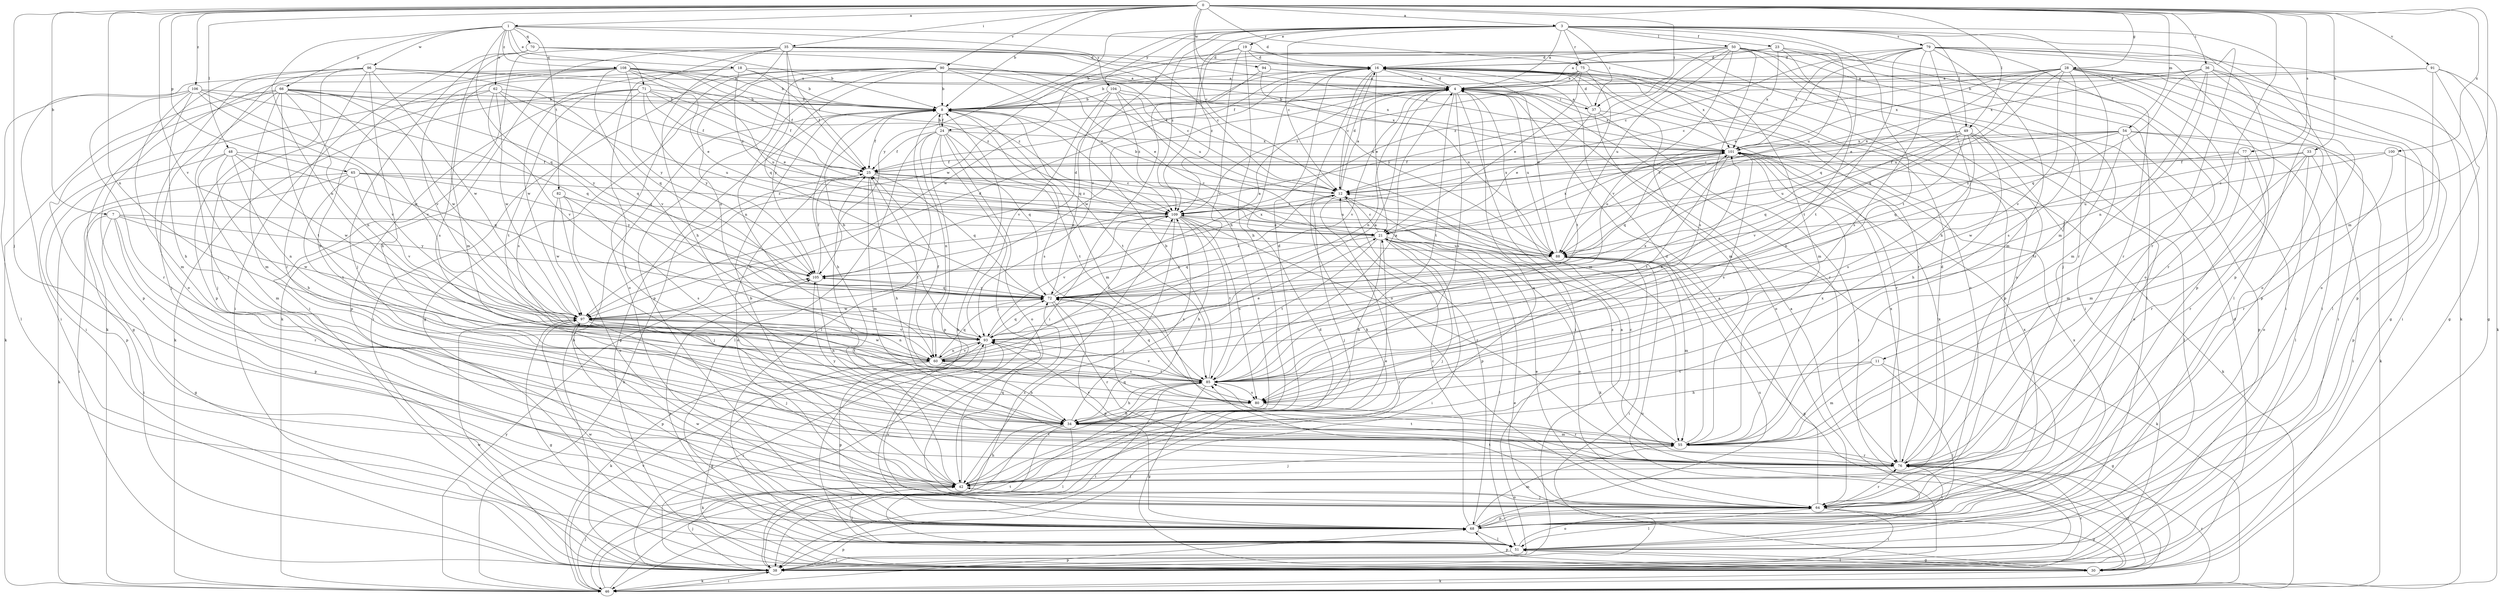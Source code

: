 strict digraph  {
0;
1;
3;
4;
7;
8;
11;
12;
16;
18;
19;
21;
23;
24;
25;
28;
30;
33;
34;
35;
36;
37;
38;
42;
46;
48;
49;
50;
51;
54;
55;
60;
62;
64;
65;
66;
68;
70;
71;
72;
75;
76;
77;
79;
80;
82;
85;
88;
90;
91;
93;
94;
96;
97;
100;
101;
104;
105;
106;
108;
109;
0 -> 1  [label=a];
0 -> 3  [label=a];
0 -> 7  [label=b];
0 -> 8  [label=b];
0 -> 11  [label=c];
0 -> 12  [label=c];
0 -> 28  [label=g];
0 -> 33  [label=h];
0 -> 35  [label=i];
0 -> 36  [label=i];
0 -> 37  [label=i];
0 -> 42  [label=j];
0 -> 48  [label=l];
0 -> 49  [label=l];
0 -> 54  [label=m];
0 -> 55  [label=m];
0 -> 60  [label=n];
0 -> 65  [label=p];
0 -> 75  [label=r];
0 -> 77  [label=s];
0 -> 90  [label=v];
0 -> 91  [label=v];
0 -> 93  [label=v];
0 -> 94  [label=w];
0 -> 100  [label=x];
0 -> 106  [label=z];
1 -> 16  [label=d];
1 -> 18  [label=e];
1 -> 60  [label=n];
1 -> 62  [label=o];
1 -> 66  [label=p];
1 -> 70  [label=q];
1 -> 71  [label=q];
1 -> 72  [label=q];
1 -> 82  [label=t];
1 -> 96  [label=w];
1 -> 104  [label=y];
1 -> 108  [label=z];
3 -> 4  [label=a];
3 -> 12  [label=c];
3 -> 19  [label=e];
3 -> 23  [label=f];
3 -> 34  [label=h];
3 -> 37  [label=i];
3 -> 49  [label=l];
3 -> 50  [label=l];
3 -> 55  [label=m];
3 -> 68  [label=p];
3 -> 75  [label=r];
3 -> 76  [label=r];
3 -> 79  [label=s];
3 -> 85  [label=t];
3 -> 88  [label=u];
3 -> 93  [label=v];
3 -> 97  [label=w];
3 -> 104  [label=y];
3 -> 105  [label=y];
3 -> 109  [label=z];
4 -> 8  [label=b];
4 -> 16  [label=d];
4 -> 24  [label=f];
4 -> 37  [label=i];
4 -> 38  [label=i];
4 -> 60  [label=n];
4 -> 76  [label=r];
4 -> 80  [label=s];
4 -> 85  [label=t];
4 -> 88  [label=u];
4 -> 93  [label=v];
4 -> 97  [label=w];
4 -> 101  [label=x];
7 -> 21  [label=e];
7 -> 30  [label=g];
7 -> 38  [label=i];
7 -> 68  [label=p];
7 -> 76  [label=r];
7 -> 97  [label=w];
7 -> 105  [label=y];
8 -> 24  [label=f];
8 -> 25  [label=f];
8 -> 30  [label=g];
8 -> 34  [label=h];
8 -> 51  [label=l];
8 -> 55  [label=m];
8 -> 80  [label=s];
8 -> 85  [label=t];
11 -> 30  [label=g];
11 -> 34  [label=h];
11 -> 51  [label=l];
11 -> 55  [label=m];
11 -> 85  [label=t];
12 -> 4  [label=a];
12 -> 8  [label=b];
12 -> 16  [label=d];
12 -> 38  [label=i];
12 -> 42  [label=j];
12 -> 46  [label=k];
12 -> 68  [label=p];
12 -> 101  [label=x];
12 -> 109  [label=z];
16 -> 4  [label=a];
16 -> 8  [label=b];
16 -> 12  [label=c];
16 -> 21  [label=e];
16 -> 46  [label=k];
16 -> 55  [label=m];
16 -> 64  [label=o];
16 -> 68  [label=p];
16 -> 76  [label=r];
18 -> 4  [label=a];
18 -> 8  [label=b];
18 -> 25  [label=f];
18 -> 93  [label=v];
18 -> 97  [label=w];
18 -> 109  [label=z];
19 -> 16  [label=d];
19 -> 34  [label=h];
19 -> 64  [label=o];
19 -> 76  [label=r];
19 -> 93  [label=v];
19 -> 97  [label=w];
19 -> 109  [label=z];
21 -> 12  [label=c];
21 -> 34  [label=h];
21 -> 38  [label=i];
21 -> 42  [label=j];
21 -> 51  [label=l];
21 -> 64  [label=o];
21 -> 72  [label=q];
21 -> 85  [label=t];
21 -> 88  [label=u];
21 -> 101  [label=x];
23 -> 8  [label=b];
23 -> 16  [label=d];
23 -> 38  [label=i];
23 -> 72  [label=q];
23 -> 85  [label=t];
23 -> 101  [label=x];
24 -> 8  [label=b];
24 -> 25  [label=f];
24 -> 42  [label=j];
24 -> 51  [label=l];
24 -> 60  [label=n];
24 -> 64  [label=o];
24 -> 68  [label=p];
24 -> 72  [label=q];
24 -> 85  [label=t];
24 -> 101  [label=x];
25 -> 12  [label=c];
25 -> 34  [label=h];
25 -> 46  [label=k];
25 -> 55  [label=m];
25 -> 64  [label=o];
25 -> 72  [label=q];
25 -> 88  [label=u];
25 -> 109  [label=z];
28 -> 4  [label=a];
28 -> 12  [label=c];
28 -> 21  [label=e];
28 -> 30  [label=g];
28 -> 38  [label=i];
28 -> 51  [label=l];
28 -> 68  [label=p];
28 -> 72  [label=q];
28 -> 76  [label=r];
28 -> 80  [label=s];
28 -> 88  [label=u];
28 -> 93  [label=v];
28 -> 101  [label=x];
30 -> 16  [label=d];
30 -> 21  [label=e];
30 -> 46  [label=k];
30 -> 51  [label=l];
30 -> 68  [label=p];
30 -> 76  [label=r];
33 -> 25  [label=f];
33 -> 38  [label=i];
33 -> 55  [label=m];
33 -> 64  [label=o];
33 -> 76  [label=r];
33 -> 97  [label=w];
34 -> 16  [label=d];
34 -> 38  [label=i];
34 -> 46  [label=k];
34 -> 51  [label=l];
34 -> 55  [label=m];
34 -> 109  [label=z];
35 -> 12  [label=c];
35 -> 16  [label=d];
35 -> 25  [label=f];
35 -> 34  [label=h];
35 -> 38  [label=i];
35 -> 42  [label=j];
35 -> 46  [label=k];
35 -> 60  [label=n];
35 -> 72  [label=q];
35 -> 88  [label=u];
35 -> 101  [label=x];
36 -> 4  [label=a];
36 -> 8  [label=b];
36 -> 30  [label=g];
36 -> 55  [label=m];
36 -> 60  [label=n];
36 -> 64  [label=o];
36 -> 68  [label=p];
36 -> 72  [label=q];
36 -> 101  [label=x];
37 -> 4  [label=a];
37 -> 16  [label=d];
37 -> 21  [label=e];
37 -> 38  [label=i];
37 -> 64  [label=o];
37 -> 76  [label=r];
38 -> 4  [label=a];
38 -> 8  [label=b];
38 -> 42  [label=j];
38 -> 46  [label=k];
38 -> 68  [label=p];
38 -> 76  [label=r];
38 -> 88  [label=u];
38 -> 97  [label=w];
38 -> 109  [label=z];
42 -> 4  [label=a];
42 -> 8  [label=b];
42 -> 21  [label=e];
42 -> 25  [label=f];
42 -> 34  [label=h];
42 -> 51  [label=l];
42 -> 64  [label=o];
42 -> 72  [label=q];
42 -> 85  [label=t];
42 -> 101  [label=x];
46 -> 16  [label=d];
46 -> 38  [label=i];
46 -> 42  [label=j];
46 -> 68  [label=p];
46 -> 76  [label=r];
46 -> 85  [label=t];
46 -> 93  [label=v];
46 -> 105  [label=y];
48 -> 25  [label=f];
48 -> 34  [label=h];
48 -> 55  [label=m];
48 -> 60  [label=n];
48 -> 68  [label=p];
48 -> 72  [label=q];
48 -> 97  [label=w];
49 -> 34  [label=h];
49 -> 51  [label=l];
49 -> 60  [label=n];
49 -> 64  [label=o];
49 -> 72  [label=q];
49 -> 80  [label=s];
49 -> 88  [label=u];
49 -> 93  [label=v];
49 -> 101  [label=x];
50 -> 4  [label=a];
50 -> 8  [label=b];
50 -> 16  [label=d];
50 -> 38  [label=i];
50 -> 42  [label=j];
50 -> 51  [label=l];
50 -> 64  [label=o];
50 -> 76  [label=r];
50 -> 80  [label=s];
50 -> 88  [label=u];
50 -> 93  [label=v];
50 -> 105  [label=y];
50 -> 109  [label=z];
51 -> 8  [label=b];
51 -> 30  [label=g];
51 -> 38  [label=i];
51 -> 64  [label=o];
51 -> 97  [label=w];
51 -> 105  [label=y];
54 -> 12  [label=c];
54 -> 46  [label=k];
54 -> 51  [label=l];
54 -> 68  [label=p];
54 -> 72  [label=q];
54 -> 85  [label=t];
54 -> 101  [label=x];
54 -> 109  [label=z];
55 -> 16  [label=d];
55 -> 42  [label=j];
55 -> 76  [label=r];
55 -> 93  [label=v];
55 -> 101  [label=x];
55 -> 105  [label=y];
55 -> 109  [label=z];
60 -> 4  [label=a];
60 -> 21  [label=e];
60 -> 25  [label=f];
60 -> 30  [label=g];
60 -> 34  [label=h];
60 -> 68  [label=p];
60 -> 72  [label=q];
60 -> 85  [label=t];
60 -> 93  [label=v];
60 -> 97  [label=w];
60 -> 109  [label=z];
62 -> 8  [label=b];
62 -> 38  [label=i];
62 -> 42  [label=j];
62 -> 72  [label=q];
62 -> 88  [label=u];
62 -> 93  [label=v];
62 -> 97  [label=w];
64 -> 4  [label=a];
64 -> 21  [label=e];
64 -> 30  [label=g];
64 -> 38  [label=i];
64 -> 42  [label=j];
64 -> 51  [label=l];
64 -> 68  [label=p];
64 -> 76  [label=r];
64 -> 85  [label=t];
64 -> 101  [label=x];
65 -> 12  [label=c];
65 -> 38  [label=i];
65 -> 46  [label=k];
65 -> 85  [label=t];
65 -> 93  [label=v];
65 -> 105  [label=y];
65 -> 109  [label=z];
66 -> 8  [label=b];
66 -> 25  [label=f];
66 -> 30  [label=g];
66 -> 42  [label=j];
66 -> 46  [label=k];
66 -> 55  [label=m];
66 -> 60  [label=n];
66 -> 85  [label=t];
66 -> 93  [label=v];
66 -> 97  [label=w];
66 -> 105  [label=y];
68 -> 4  [label=a];
68 -> 12  [label=c];
68 -> 51  [label=l];
68 -> 55  [label=m];
68 -> 76  [label=r];
68 -> 88  [label=u];
68 -> 93  [label=v];
68 -> 97  [label=w];
68 -> 101  [label=x];
70 -> 8  [label=b];
70 -> 16  [label=d];
70 -> 38  [label=i];
70 -> 42  [label=j];
70 -> 55  [label=m];
70 -> 88  [label=u];
71 -> 8  [label=b];
71 -> 21  [label=e];
71 -> 25  [label=f];
71 -> 46  [label=k];
71 -> 68  [label=p];
71 -> 80  [label=s];
71 -> 85  [label=t];
71 -> 88  [label=u];
71 -> 105  [label=y];
72 -> 4  [label=a];
72 -> 12  [label=c];
72 -> 68  [label=p];
72 -> 76  [label=r];
72 -> 97  [label=w];
72 -> 105  [label=y];
75 -> 4  [label=a];
75 -> 21  [label=e];
75 -> 25  [label=f];
75 -> 55  [label=m];
75 -> 85  [label=t];
75 -> 101  [label=x];
75 -> 109  [label=z];
76 -> 12  [label=c];
76 -> 16  [label=d];
76 -> 42  [label=j];
76 -> 72  [label=q];
76 -> 85  [label=t];
76 -> 101  [label=x];
77 -> 25  [label=f];
77 -> 55  [label=m];
77 -> 76  [label=r];
77 -> 109  [label=z];
79 -> 12  [label=c];
79 -> 16  [label=d];
79 -> 21  [label=e];
79 -> 34  [label=h];
79 -> 38  [label=i];
79 -> 46  [label=k];
79 -> 51  [label=l];
79 -> 55  [label=m];
79 -> 68  [label=p];
79 -> 76  [label=r];
79 -> 80  [label=s];
79 -> 85  [label=t];
79 -> 101  [label=x];
80 -> 34  [label=h];
80 -> 76  [label=r];
80 -> 93  [label=v];
82 -> 42  [label=j];
82 -> 64  [label=o];
82 -> 80  [label=s];
82 -> 97  [label=w];
82 -> 109  [label=z];
85 -> 4  [label=a];
85 -> 8  [label=b];
85 -> 25  [label=f];
85 -> 30  [label=g];
85 -> 34  [label=h];
85 -> 38  [label=i];
85 -> 72  [label=q];
85 -> 80  [label=s];
85 -> 93  [label=v];
85 -> 101  [label=x];
88 -> 16  [label=d];
88 -> 30  [label=g];
88 -> 38  [label=i];
88 -> 46  [label=k];
88 -> 55  [label=m];
88 -> 105  [label=y];
90 -> 4  [label=a];
90 -> 8  [label=b];
90 -> 12  [label=c];
90 -> 21  [label=e];
90 -> 30  [label=g];
90 -> 38  [label=i];
90 -> 60  [label=n];
90 -> 64  [label=o];
90 -> 68  [label=p];
90 -> 101  [label=x];
90 -> 105  [label=y];
90 -> 109  [label=z];
91 -> 4  [label=a];
91 -> 8  [label=b];
91 -> 30  [label=g];
91 -> 38  [label=i];
91 -> 46  [label=k];
91 -> 64  [label=o];
93 -> 8  [label=b];
93 -> 38  [label=i];
93 -> 46  [label=k];
93 -> 60  [label=n];
93 -> 72  [label=q];
93 -> 101  [label=x];
94 -> 4  [label=a];
94 -> 38  [label=i];
94 -> 88  [label=u];
96 -> 4  [label=a];
96 -> 34  [label=h];
96 -> 42  [label=j];
96 -> 46  [label=k];
96 -> 64  [label=o];
96 -> 68  [label=p];
96 -> 72  [label=q];
96 -> 76  [label=r];
96 -> 97  [label=w];
96 -> 109  [label=z];
97 -> 16  [label=d];
97 -> 30  [label=g];
97 -> 42  [label=j];
97 -> 60  [label=n];
97 -> 68  [label=p];
97 -> 85  [label=t];
97 -> 93  [label=v];
100 -> 25  [label=f];
100 -> 68  [label=p];
100 -> 76  [label=r];
100 -> 88  [label=u];
101 -> 25  [label=f];
101 -> 46  [label=k];
101 -> 72  [label=q];
101 -> 80  [label=s];
101 -> 85  [label=t];
101 -> 88  [label=u];
104 -> 8  [label=b];
104 -> 55  [label=m];
104 -> 64  [label=o];
104 -> 72  [label=q];
104 -> 93  [label=v];
104 -> 101  [label=x];
104 -> 109  [label=z];
105 -> 16  [label=d];
105 -> 25  [label=f];
105 -> 34  [label=h];
105 -> 72  [label=q];
105 -> 101  [label=x];
106 -> 8  [label=b];
106 -> 34  [label=h];
106 -> 51  [label=l];
106 -> 55  [label=m];
106 -> 72  [label=q];
106 -> 76  [label=r];
106 -> 93  [label=v];
106 -> 97  [label=w];
108 -> 4  [label=a];
108 -> 8  [label=b];
108 -> 21  [label=e];
108 -> 25  [label=f];
108 -> 34  [label=h];
108 -> 38  [label=i];
108 -> 68  [label=p];
108 -> 80  [label=s];
108 -> 88  [label=u];
108 -> 93  [label=v];
108 -> 105  [label=y];
108 -> 109  [label=z];
109 -> 21  [label=e];
109 -> 34  [label=h];
109 -> 42  [label=j];
109 -> 76  [label=r];
109 -> 80  [label=s];
109 -> 85  [label=t];
109 -> 93  [label=v];
109 -> 97  [label=w];
}
